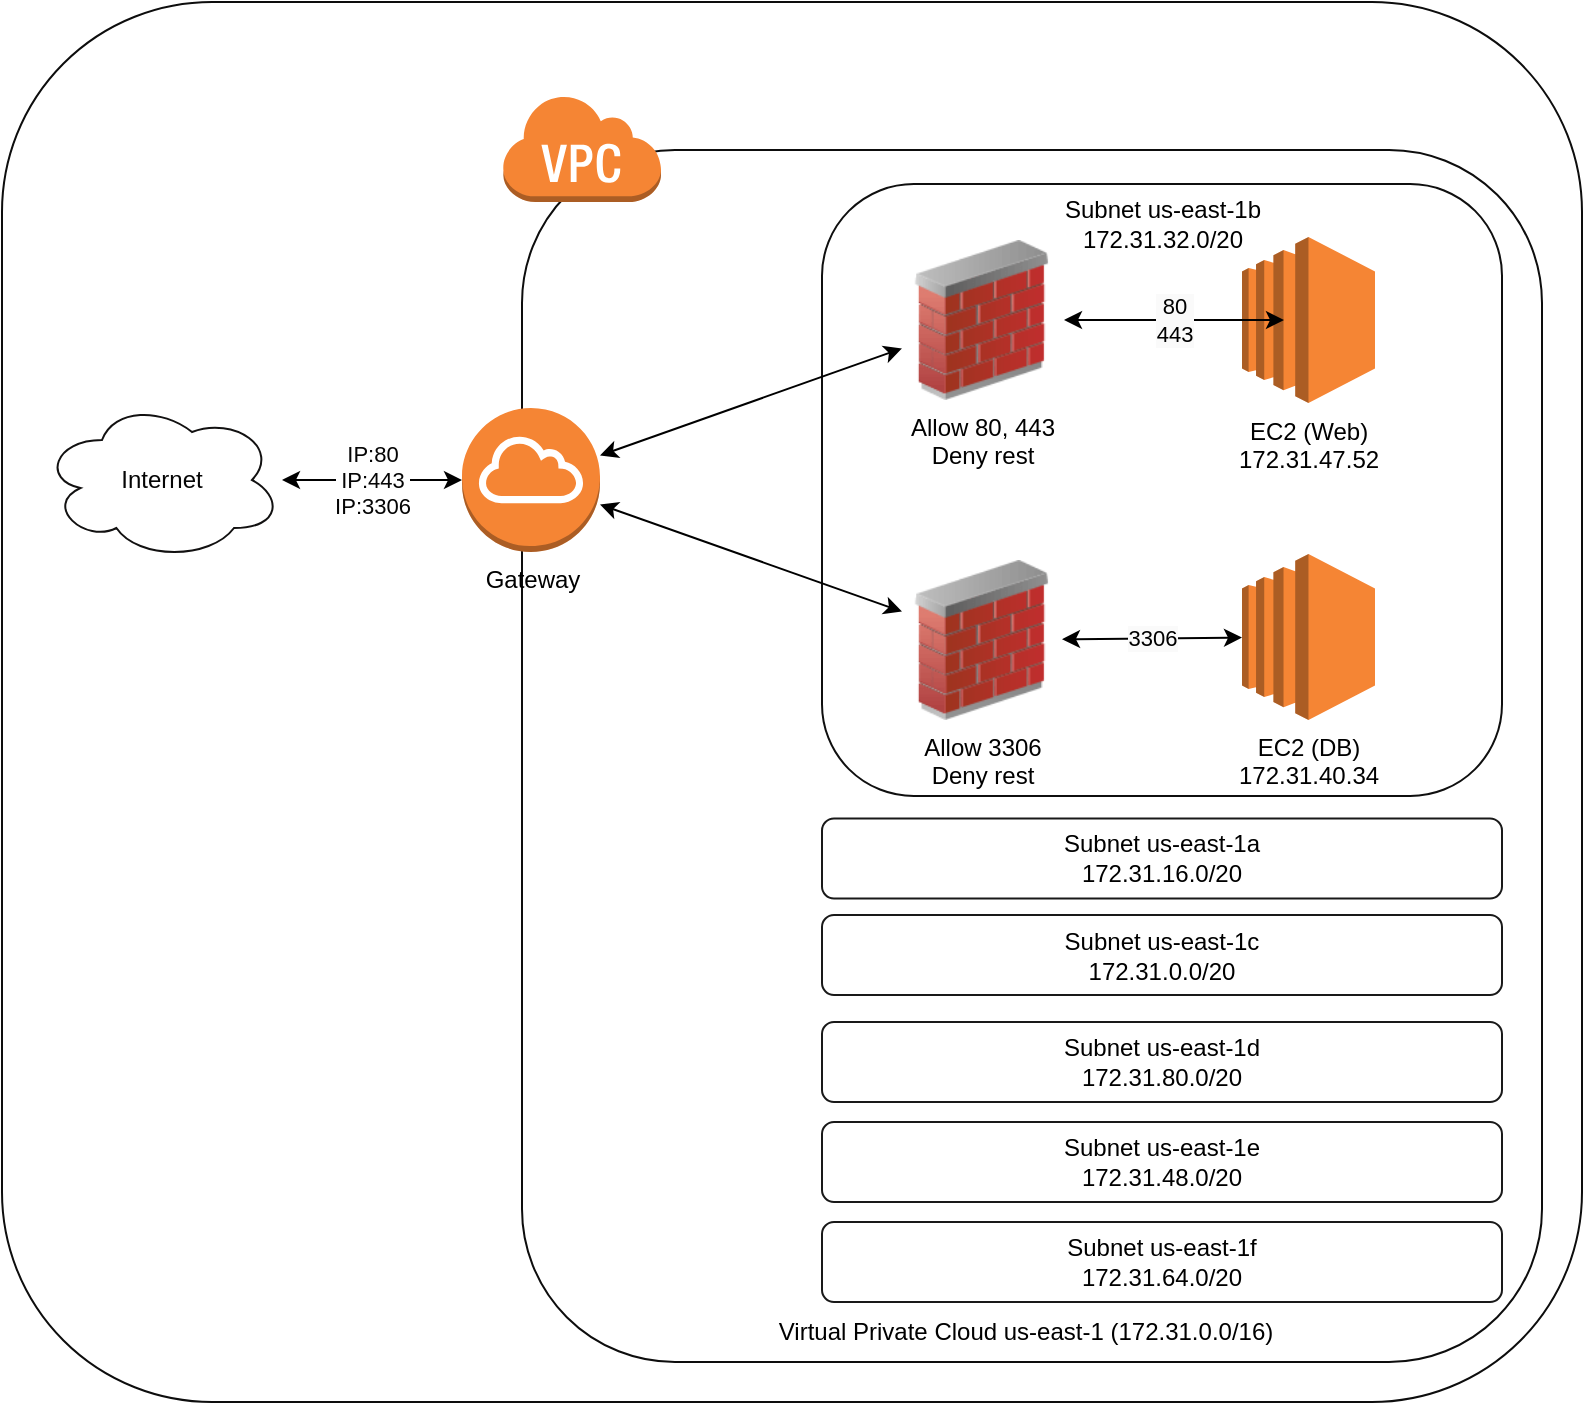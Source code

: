 <mxfile>
    <diagram id="uNuPHRr_tndB5kUHUSU5" name="Page-1">
        <mxGraphModel dx="208" dy="1299" grid="1" gridSize="10" guides="1" tooltips="1" connect="1" arrows="1" fold="1" page="1" pageScale="1" pageWidth="850" pageHeight="1100" background="#ffffff" math="0" shadow="0">
            <root>
                <mxCell id="0"/>
                <mxCell id="1" parent="0"/>
                <mxCell id="60" value="" style="rounded=1;whiteSpace=wrap;html=1;labelBackgroundColor=#FFFFFF;strokeColor=#0D0D0D;fontColor=#050505;fillColor=#FFFFFF;" parent="1" vertex="1">
                    <mxGeometry x="890" y="200" width="790" height="700" as="geometry"/>
                </mxCell>
                <mxCell id="34" value="" style="rounded=1;whiteSpace=wrap;html=1;strokeColor=#0D0D0D;fontColor=default;fillColor=#FFFFFF;" parent="1" vertex="1">
                    <mxGeometry x="1150" y="274" width="510" height="606" as="geometry"/>
                </mxCell>
                <mxCell id="35" value="" style="rounded=1;whiteSpace=wrap;html=1;strokeColor=#0F0F0F;fontColor=default;fillColor=none;" parent="1" vertex="1">
                    <mxGeometry x="1300" y="291" width="340" height="306" as="geometry"/>
                </mxCell>
                <mxCell id="36" value="&lt;span style=&quot;color: rgb(0, 0, 0);&quot;&gt;Subnet&amp;nbsp;us-east-1a&lt;/span&gt;&lt;br style=&quot;color: rgb(0, 0, 0);&quot;&gt;&lt;div style=&quot;color: rgb(0, 0, 0);&quot; data-testid=&quot;column-value&quot;&gt;&lt;div data-id=&quot;copy-to-clipboard&quot;&gt;&lt;div data-awsui-referrer-id=&quot;75-1695721212005-2399&quot; class=&quot;awsui-polaris-compact-mode awsui-compact-mode awsui_popover-content_xjuzf_15abl_793&quot; aria-atomic=&quot;true&quot; aria-live=&quot;polite&quot;&gt;&lt;/div&gt;&lt;span class=&quot;awsui_root_xjuzf_15abl_739&quot;&gt;&lt;/span&gt;&lt;div data-testid=&quot;column-value&quot;&gt;&lt;div data-id=&quot;copy-to-clipboard&quot;&gt;&lt;div data-awsui-referrer-id=&quot;75-1695721212005-2399&quot; class=&quot;awsui-polaris-compact-mode awsui-compact-mode awsui_popover-content_xjuzf_15abl_793&quot; aria-atomic=&quot;true&quot; aria-live=&quot;polite&quot;&gt;&lt;/div&gt;&lt;span class=&quot;awsui_root_xjuzf_15abl_739&quot;&gt;&lt;/span&gt;172.31.16.0/20&lt;/div&gt;&lt;/div&gt;&lt;/div&gt;&lt;/div&gt;" style="rounded=1;whiteSpace=wrap;html=1;strokeColor=#191919;fontColor=default;fillColor=none;" parent="1" vertex="1">
                    <mxGeometry x="1300" y="608.25" width="340" height="40" as="geometry"/>
                </mxCell>
                <mxCell id="37" value="&lt;span style=&quot;color: rgb(0, 0, 0);&quot;&gt;Subnet&amp;nbsp;us-east-1c&lt;/span&gt;&lt;br style=&quot;color: rgb(0, 0, 0);&quot;&gt;&lt;div style=&quot;color: rgb(0, 0, 0);&quot; data-testid=&quot;column-value&quot;&gt;&lt;div data-id=&quot;copy-to-clipboard&quot;&gt;&lt;div data-awsui-referrer-id=&quot;75-1695721212005-2399&quot; class=&quot;awsui-polaris-compact-mode awsui-compact-mode awsui_popover-content_xjuzf_15abl_793&quot; aria-atomic=&quot;true&quot; aria-live=&quot;polite&quot;&gt;&lt;/div&gt;&lt;span class=&quot;awsui_root_xjuzf_15abl_739&quot;&gt;&lt;/span&gt;&lt;div data-testid=&quot;column-value&quot;&gt;&lt;div data-id=&quot;copy-to-clipboard&quot;&gt;&lt;div data-awsui-referrer-id=&quot;75-1695721212005-2399&quot; class=&quot;awsui-polaris-compact-mode awsui-compact-mode awsui_popover-content_xjuzf_15abl_793&quot; aria-atomic=&quot;true&quot; aria-live=&quot;polite&quot;&gt;&lt;/div&gt;&lt;span class=&quot;awsui_root_xjuzf_15abl_739&quot;&gt;&lt;/span&gt;172.31.0.0/20&lt;/div&gt;&lt;/div&gt;&lt;/div&gt;&lt;/div&gt;" style="rounded=1;whiteSpace=wrap;html=1;strokeColor=#191919;fontColor=default;fillColor=none;" parent="1" vertex="1">
                    <mxGeometry x="1300" y="656.5" width="340" height="40" as="geometry"/>
                </mxCell>
                <mxCell id="38" value="&lt;span style=&quot;color: rgb(0, 0, 0);&quot;&gt;Subnet&amp;nbsp;us-east-1d&lt;/span&gt;&lt;br style=&quot;color: rgb(0, 0, 0);&quot;&gt;&lt;div style=&quot;color: rgb(0, 0, 0);&quot; data-testid=&quot;column-value&quot;&gt;&lt;div data-id=&quot;copy-to-clipboard&quot;&gt;&lt;div data-awsui-referrer-id=&quot;75-1695721212005-2399&quot; class=&quot;awsui-polaris-compact-mode awsui-compact-mode awsui_popover-content_xjuzf_15abl_793&quot; aria-atomic=&quot;true&quot; aria-live=&quot;polite&quot;&gt;&lt;/div&gt;&lt;span class=&quot;awsui_root_xjuzf_15abl_739&quot;&gt;&lt;/span&gt;172.31.80.0/20&lt;/div&gt;&lt;/div&gt;" style="rounded=1;whiteSpace=wrap;html=1;strokeColor=#191919;fontColor=default;fillColor=none;" parent="1" vertex="1">
                    <mxGeometry x="1300" y="710" width="340" height="40" as="geometry"/>
                </mxCell>
                <mxCell id="39" value="&lt;span style=&quot;color: rgb(0, 0, 0);&quot;&gt;Subnet&amp;nbsp;us-east-1e&lt;/span&gt;&lt;br style=&quot;color: rgb(0, 0, 0);&quot;&gt;&lt;div style=&quot;color: rgb(0, 0, 0);&quot; data-testid=&quot;column-value&quot;&gt;&lt;div data-id=&quot;copy-to-clipboard&quot;&gt;&lt;div data-awsui-referrer-id=&quot;75-1695721212005-2399&quot; class=&quot;awsui-polaris-compact-mode awsui-compact-mode awsui_popover-content_xjuzf_15abl_793&quot; aria-atomic=&quot;true&quot; aria-live=&quot;polite&quot;&gt;&lt;/div&gt;&lt;span class=&quot;awsui_root_xjuzf_15abl_739&quot;&gt;&lt;/span&gt;172.31.48.0/20&lt;/div&gt;&lt;/div&gt;" style="rounded=1;whiteSpace=wrap;html=1;strokeColor=#191919;fontColor=default;fillColor=none;" parent="1" vertex="1">
                    <mxGeometry x="1300" y="760" width="340" height="40" as="geometry"/>
                </mxCell>
                <mxCell id="40" value="&lt;span style=&quot;color: rgb(0, 0, 0);&quot;&gt;Subnet&amp;nbsp;us-east-1f&lt;/span&gt;&lt;br style=&quot;color: rgb(0, 0, 0);&quot;&gt;&lt;div style=&quot;color: rgb(0, 0, 0);&quot; data-testid=&quot;column-value&quot;&gt;&lt;div data-id=&quot;copy-to-clipboard&quot;&gt;&lt;div data-awsui-referrer-id=&quot;75-1695721212005-2399&quot; class=&quot;awsui-polaris-compact-mode awsui-compact-mode awsui_popover-content_xjuzf_15abl_793&quot; aria-atomic=&quot;true&quot; aria-live=&quot;polite&quot;&gt;&lt;/div&gt;&lt;span class=&quot;awsui_root_xjuzf_15abl_739&quot;&gt;&lt;/span&gt;172.31.64.0/20&lt;/div&gt;&lt;/div&gt;" style="rounded=1;whiteSpace=wrap;html=1;strokeColor=#191919;fontColor=default;fillColor=none;" parent="1" vertex="1">
                    <mxGeometry x="1300" y="810" width="340" height="40" as="geometry"/>
                </mxCell>
                <mxCell id="42" value="Gateway" style="outlineConnect=0;dashed=0;verticalLabelPosition=bottom;verticalAlign=top;align=center;html=1;shape=mxgraph.aws3.internet_gateway;fillColor=#F58534;gradientColor=none;fontColor=#000000;" parent="1" vertex="1">
                    <mxGeometry x="1120" y="403" width="69" height="72" as="geometry"/>
                </mxCell>
                <mxCell id="43" value="Allow 80, 443&lt;br&gt;Deny rest" style="image;html=1;image=img/lib/clip_art/networking/Firewall_02_128x128.png;labelBackgroundColor=none;fontColor=#000000;" parent="1" vertex="1">
                    <mxGeometry x="1340" y="319" width="80" height="80" as="geometry"/>
                </mxCell>
                <mxCell id="44" value="&lt;span style=&quot;color: rgb(0, 0, 0);&quot;&gt;EC2 (DB)&lt;/span&gt;&lt;br style=&quot;color: rgb(0, 0, 0);&quot;&gt;&lt;span style=&quot;color: rgb(0, 0, 0);&quot;&gt;172.31.40.34&lt;/span&gt;" style="outlineConnect=0;dashed=0;verticalLabelPosition=bottom;verticalAlign=top;align=center;html=1;shape=mxgraph.aws3.ec2;fillColor=#F58534;gradientColor=none;" parent="1" vertex="1">
                    <mxGeometry x="1510" y="476" width="66.5" height="83" as="geometry"/>
                </mxCell>
                <mxCell id="45" value="&lt;span style=&quot;color: rgb(0, 0, 0);&quot;&gt;EC2 (Web)&lt;/span&gt;&lt;br style=&quot;color: rgb(0, 0, 0);&quot;&gt;&lt;span style=&quot;color: rgb(0, 0, 0);&quot;&gt;172.31.47.52&lt;/span&gt;" style="outlineConnect=0;dashed=0;verticalLabelPosition=bottom;verticalAlign=top;align=center;html=1;shape=mxgraph.aws3.ec2;fillColor=#F58534;gradientColor=none;" parent="1" vertex="1">
                    <mxGeometry x="1510" y="317.5" width="66.5" height="83" as="geometry"/>
                </mxCell>
                <mxCell id="46" value="Allow 3306&lt;br&gt;Deny rest" style="image;html=1;image=img/lib/clip_art/networking/Firewall_02_128x128.png;labelBackgroundColor=none;fontColor=#000000;" parent="1" vertex="1">
                    <mxGeometry x="1340" y="479" width="80" height="80" as="geometry"/>
                </mxCell>
                <mxCell id="47" value="" style="outlineConnect=0;dashed=0;verticalLabelPosition=bottom;verticalAlign=top;align=center;html=1;shape=mxgraph.aws3.virtual_private_cloud;fillColor=#F58534;gradientColor=none;" parent="1" vertex="1">
                    <mxGeometry x="1140" y="246" width="79.5" height="54" as="geometry"/>
                </mxCell>
                <mxCell id="49" value="&lt;font&gt;Internet&lt;/font&gt;" style="ellipse;shape=cloud;whiteSpace=wrap;html=1;strokeColor=#121111;fontColor=#050505;fillColor=#FFFFFF;" parent="1" vertex="1">
                    <mxGeometry x="910" y="399" width="120" height="80" as="geometry"/>
                </mxCell>
                <mxCell id="52" value="3306" style="endArrow=classic;startArrow=classic;html=1;labelBackgroundColor=#FAFAFA;strokeColor=#000000;fontColor=#000000;" parent="1" source="46" target="44" edge="1">
                    <mxGeometry width="50" height="50" relative="1" as="geometry">
                        <mxPoint x="1370" y="496.5" as="sourcePoint"/>
                        <mxPoint x="1420" y="446.5" as="targetPoint"/>
                    </mxGeometry>
                </mxCell>
                <mxCell id="54" value="80&lt;br&gt;443" style="endArrow=classic;startArrow=classic;html=1;labelBackgroundColor=#FAFAFA;strokeColor=#000000;fontColor=#000000;" parent="1" edge="1">
                    <mxGeometry width="50" height="50" relative="1" as="geometry">
                        <mxPoint x="1421" y="359" as="sourcePoint"/>
                        <mxPoint x="1531" y="359" as="targetPoint"/>
                    </mxGeometry>
                </mxCell>
                <mxCell id="55" value="" style="endArrow=classic;startArrow=classic;html=1;labelBackgroundColor=#FAFAFA;strokeColor=#000000;fontColor=#000000;" parent="1" source="42" target="43" edge="1">
                    <mxGeometry width="50" height="50" relative="1" as="geometry">
                        <mxPoint x="1330" y="260" as="sourcePoint"/>
                        <mxPoint x="1380" y="210" as="targetPoint"/>
                    </mxGeometry>
                </mxCell>
                <mxCell id="56" value="" style="endArrow=classic;startArrow=classic;html=1;labelBackgroundColor=#FAFAFA;strokeColor=#000000;fontColor=#000000;" parent="1" source="42" target="46" edge="1">
                    <mxGeometry width="50" height="50" relative="1" as="geometry">
                        <mxPoint x="1285" y="426.204" as="sourcePoint"/>
                        <mxPoint x="1350" y="390.792" as="targetPoint"/>
                    </mxGeometry>
                </mxCell>
                <mxCell id="57" value="Virtual Private Cloud us-east-1 (172.31.0.0/16)" style="text;html=1;align=center;verticalAlign=middle;whiteSpace=wrap;rounded=0;fontColor=#000000;" parent="1" vertex="1">
                    <mxGeometry x="1206.5" y="850" width="390" height="30" as="geometry"/>
                </mxCell>
                <mxCell id="58" value="&lt;span style=&quot;&quot;&gt;Subnet&amp;nbsp;us-east-1b&lt;/span&gt;&lt;br style=&quot;&quot;&gt;&lt;div style=&quot;&quot; data-testid=&quot;column-value&quot;&gt;&lt;div data-id=&quot;copy-to-clipboard&quot;&gt;&lt;div data-awsui-referrer-id=&quot;75-1695721212005-2399&quot; class=&quot;awsui-polaris-compact-mode awsui-compact-mode awsui_popover-content_xjuzf_15abl_793&quot; aria-atomic=&quot;true&quot; aria-live=&quot;polite&quot;&gt;&lt;/div&gt;&lt;span class=&quot;awsui_root_xjuzf_15abl_739&quot;&gt;&lt;/span&gt;172.31.32.0/20&lt;/div&gt;&lt;/div&gt;" style="text;html=1;align=center;verticalAlign=middle;resizable=0;points=[];autosize=1;strokeColor=none;fillColor=none;fontColor=#000000;" parent="1" vertex="1">
                    <mxGeometry x="1410" y="291" width="120" height="40" as="geometry"/>
                </mxCell>
                <mxCell id="59" value="IP:80&lt;br&gt;IP:443&lt;br&gt;IP:3306" style="endArrow=classic;startArrow=classic;html=1;labelBackgroundColor=#FFFFFF;strokeColor=#000000;fontColor=#050505;" parent="1" source="42" target="49" edge="1">
                    <mxGeometry width="50" height="50" relative="1" as="geometry">
                        <mxPoint x="1260" y="540" as="sourcePoint"/>
                        <mxPoint x="1310" y="490" as="targetPoint"/>
                    </mxGeometry>
                </mxCell>
            </root>
        </mxGraphModel>
    </diagram>
</mxfile>

